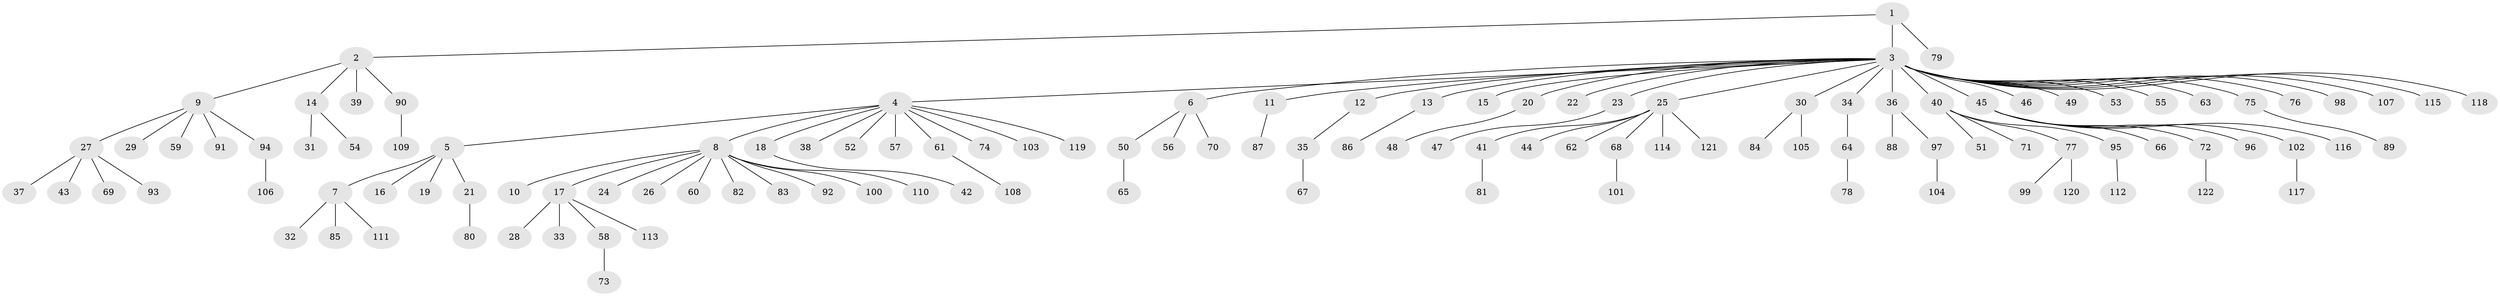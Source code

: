 // Generated by graph-tools (version 1.1) at 2025/47/03/09/25 04:47:42]
// undirected, 122 vertices, 121 edges
graph export_dot {
graph [start="1"]
  node [color=gray90,style=filled];
  1;
  2;
  3;
  4;
  5;
  6;
  7;
  8;
  9;
  10;
  11;
  12;
  13;
  14;
  15;
  16;
  17;
  18;
  19;
  20;
  21;
  22;
  23;
  24;
  25;
  26;
  27;
  28;
  29;
  30;
  31;
  32;
  33;
  34;
  35;
  36;
  37;
  38;
  39;
  40;
  41;
  42;
  43;
  44;
  45;
  46;
  47;
  48;
  49;
  50;
  51;
  52;
  53;
  54;
  55;
  56;
  57;
  58;
  59;
  60;
  61;
  62;
  63;
  64;
  65;
  66;
  67;
  68;
  69;
  70;
  71;
  72;
  73;
  74;
  75;
  76;
  77;
  78;
  79;
  80;
  81;
  82;
  83;
  84;
  85;
  86;
  87;
  88;
  89;
  90;
  91;
  92;
  93;
  94;
  95;
  96;
  97;
  98;
  99;
  100;
  101;
  102;
  103;
  104;
  105;
  106;
  107;
  108;
  109;
  110;
  111;
  112;
  113;
  114;
  115;
  116;
  117;
  118;
  119;
  120;
  121;
  122;
  1 -- 2;
  1 -- 3;
  1 -- 79;
  2 -- 9;
  2 -- 14;
  2 -- 39;
  2 -- 90;
  3 -- 4;
  3 -- 6;
  3 -- 11;
  3 -- 12;
  3 -- 13;
  3 -- 15;
  3 -- 20;
  3 -- 22;
  3 -- 23;
  3 -- 25;
  3 -- 30;
  3 -- 34;
  3 -- 36;
  3 -- 40;
  3 -- 45;
  3 -- 46;
  3 -- 49;
  3 -- 53;
  3 -- 55;
  3 -- 63;
  3 -- 75;
  3 -- 76;
  3 -- 98;
  3 -- 107;
  3 -- 115;
  3 -- 118;
  4 -- 5;
  4 -- 8;
  4 -- 18;
  4 -- 38;
  4 -- 52;
  4 -- 57;
  4 -- 61;
  4 -- 74;
  4 -- 103;
  4 -- 119;
  5 -- 7;
  5 -- 16;
  5 -- 19;
  5 -- 21;
  6 -- 50;
  6 -- 56;
  6 -- 70;
  7 -- 32;
  7 -- 85;
  7 -- 111;
  8 -- 10;
  8 -- 17;
  8 -- 24;
  8 -- 26;
  8 -- 60;
  8 -- 82;
  8 -- 83;
  8 -- 92;
  8 -- 100;
  8 -- 110;
  9 -- 27;
  9 -- 29;
  9 -- 59;
  9 -- 91;
  9 -- 94;
  11 -- 87;
  12 -- 35;
  13 -- 86;
  14 -- 31;
  14 -- 54;
  17 -- 28;
  17 -- 33;
  17 -- 58;
  17 -- 113;
  18 -- 42;
  20 -- 48;
  21 -- 80;
  23 -- 47;
  25 -- 41;
  25 -- 44;
  25 -- 62;
  25 -- 68;
  25 -- 114;
  25 -- 121;
  27 -- 37;
  27 -- 43;
  27 -- 69;
  27 -- 93;
  30 -- 84;
  30 -- 105;
  34 -- 64;
  35 -- 67;
  36 -- 88;
  36 -- 97;
  40 -- 51;
  40 -- 71;
  40 -- 77;
  40 -- 95;
  41 -- 81;
  45 -- 66;
  45 -- 72;
  45 -- 96;
  45 -- 102;
  45 -- 116;
  50 -- 65;
  58 -- 73;
  61 -- 108;
  64 -- 78;
  68 -- 101;
  72 -- 122;
  75 -- 89;
  77 -- 99;
  77 -- 120;
  90 -- 109;
  94 -- 106;
  95 -- 112;
  97 -- 104;
  102 -- 117;
}
